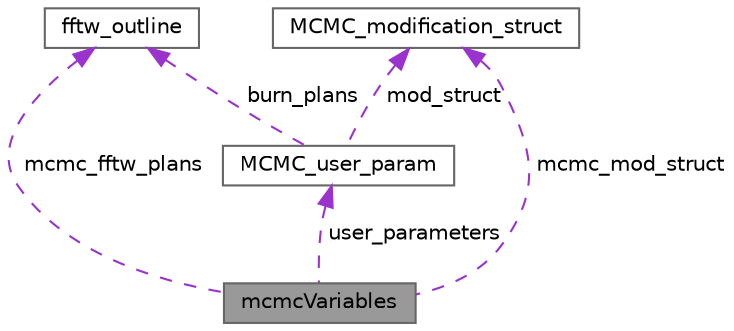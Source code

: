 digraph "mcmcVariables"
{
 // LATEX_PDF_SIZE
  bgcolor="transparent";
  edge [fontname=Helvetica,fontsize=10,labelfontname=Helvetica,labelfontsize=10];
  node [fontname=Helvetica,fontsize=10,shape=box,height=0.2,width=0.4];
  Node1 [label="mcmcVariables",height=0.2,width=0.4,color="gray40", fillcolor="grey60", style="filled", fontcolor="black",tooltip=" "];
  Node2 -> Node1 [dir="back",color="darkorchid3",style="dashed",label=" mcmc_fftw_plans" ];
  Node2 [label="fftw_outline",height=0.2,width=0.4,color="gray40", fillcolor="white", style="filled",URL="$structfftw__outline.html",tooltip=" "];
  Node3 -> Node1 [dir="back",color="darkorchid3",style="dashed",label=" mcmc_mod_struct" ];
  Node3 [label="MCMC_modification_struct",height=0.2,width=0.4,color="gray40", fillcolor="white", style="filled",URL="$structMCMC__modification__struct.html",tooltip=" "];
  Node4 -> Node1 [dir="back",color="darkorchid3",style="dashed",label=" user_parameters" ];
  Node4 [label="MCMC_user_param",height=0.2,width=0.4,color="gray40", fillcolor="white", style="filled",URL="$structMCMC__user__param.html",tooltip=" "];
  Node2 -> Node4 [dir="back",color="darkorchid3",style="dashed",label=" burn_plans" ];
  Node3 -> Node4 [dir="back",color="darkorchid3",style="dashed",label=" mod_struct" ];
}
